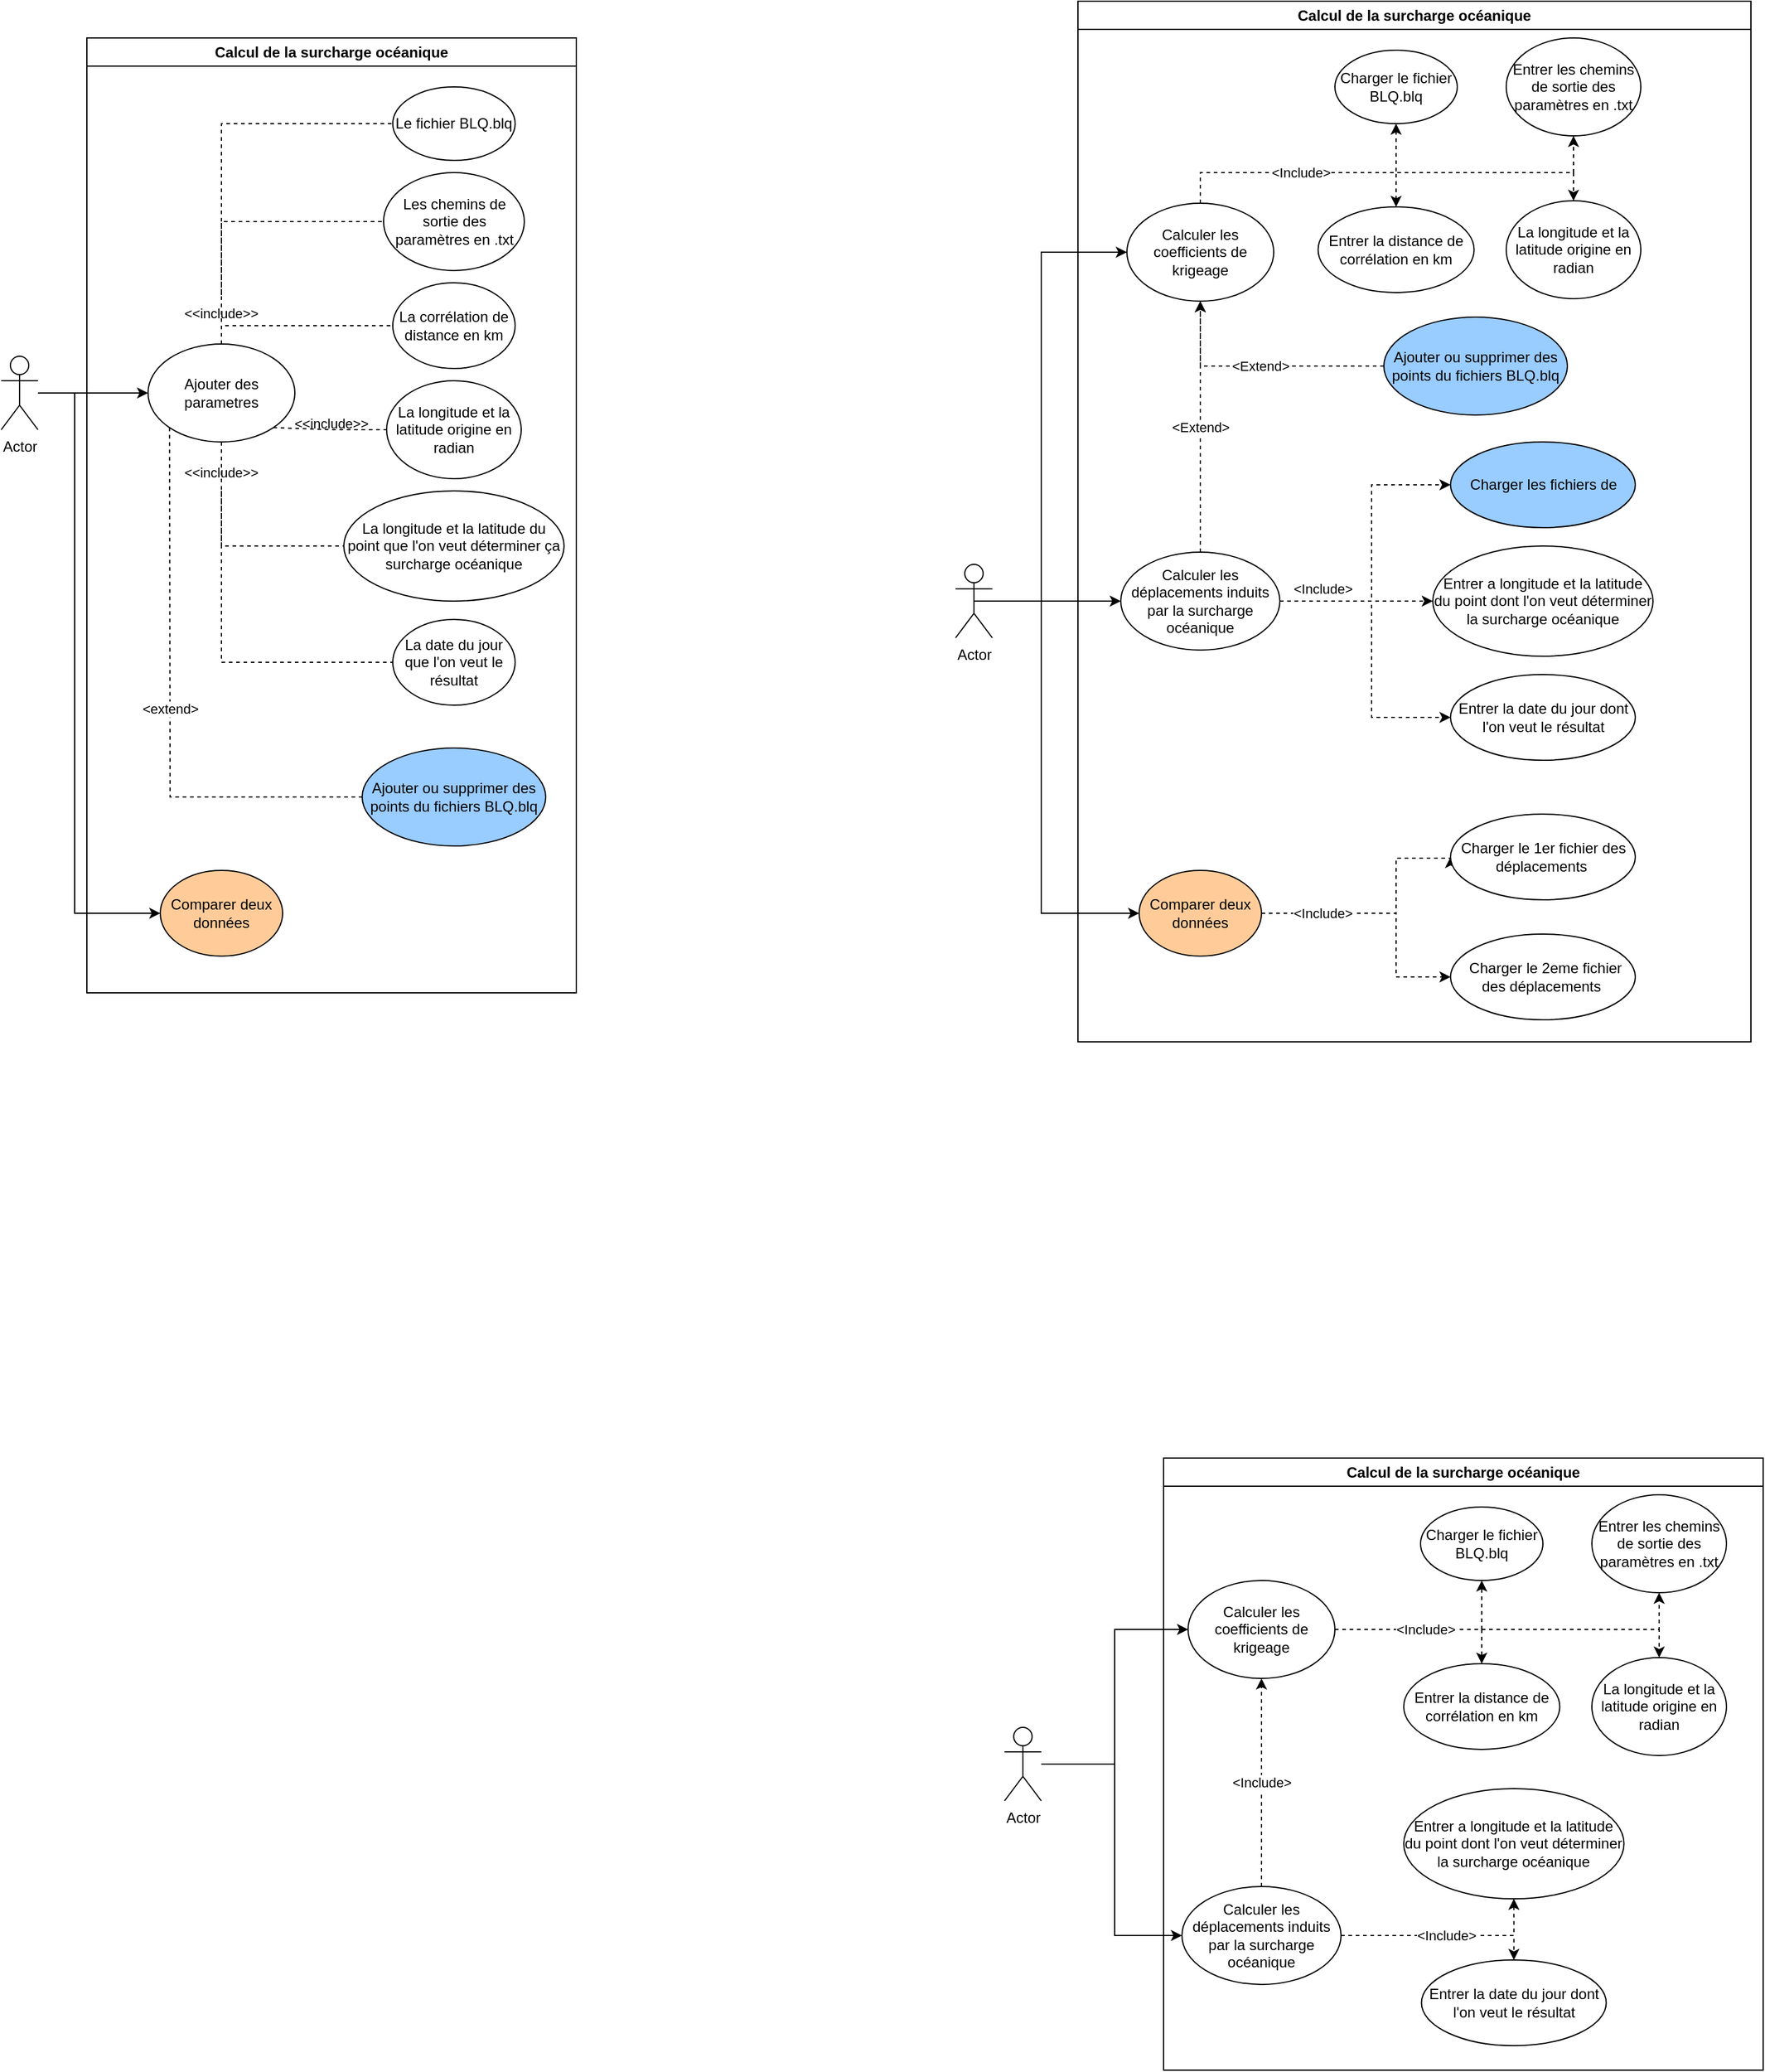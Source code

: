 <mxfile version="20.6.0" type="github">
  <diagram id="sYHyCNx4WKxojQXzPekd" name="Page-1">
    <mxGraphModel dx="1422" dy="762" grid="1" gridSize="10" guides="1" tooltips="1" connect="1" arrows="1" fold="1" page="1" pageScale="1" pageWidth="827" pageHeight="1169" math="0" shadow="0">
      <root>
        <mxCell id="0" />
        <mxCell id="1" parent="0" />
        <mxCell id="pj0DbOwcFsnZvKkg855B-3" value="Calcul de la surcharge océanique" style="swimlane;whiteSpace=wrap;html=1;fillColor=#FFFFFF;" parent="1" vertex="1">
          <mxGeometry x="130" y="40" width="400" height="780" as="geometry" />
        </mxCell>
        <mxCell id="pj0DbOwcFsnZvKkg855B-7" value="Le fichier BLQ.blq" style="ellipse;whiteSpace=wrap;html=1;" parent="pj0DbOwcFsnZvKkg855B-3" vertex="1">
          <mxGeometry x="250" y="40" width="100" height="60" as="geometry" />
        </mxCell>
        <mxCell id="pj0DbOwcFsnZvKkg855B-8" value="La corrélation de distance en km" style="ellipse;whiteSpace=wrap;html=1;" parent="pj0DbOwcFsnZvKkg855B-3" vertex="1">
          <mxGeometry x="250" y="200" width="100" height="70" as="geometry" />
        </mxCell>
        <mxCell id="pj0DbOwcFsnZvKkg855B-9" value="La longitude et la latitude origine en radian" style="ellipse;whiteSpace=wrap;html=1;" parent="pj0DbOwcFsnZvKkg855B-3" vertex="1">
          <mxGeometry x="245" y="280" width="110" height="80" as="geometry" />
        </mxCell>
        <mxCell id="pj0DbOwcFsnZvKkg855B-12" value="La date du jour que l&#39;on veut le résultat" style="ellipse;whiteSpace=wrap;html=1;" parent="pj0DbOwcFsnZvKkg855B-3" vertex="1">
          <mxGeometry x="250" y="475" width="100" height="70" as="geometry" />
        </mxCell>
        <mxCell id="pj0DbOwcFsnZvKkg855B-13" value="Comparer deux données" style="ellipse;whiteSpace=wrap;html=1;fillColor=#FFCC99;" parent="pj0DbOwcFsnZvKkg855B-3" vertex="1">
          <mxGeometry x="60" y="680" width="100" height="70" as="geometry" />
        </mxCell>
        <mxCell id="pj0DbOwcFsnZvKkg855B-10" value="Les chemins de sortie des paramètres en .txt" style="ellipse;whiteSpace=wrap;html=1;" parent="pj0DbOwcFsnZvKkg855B-3" vertex="1">
          <mxGeometry x="242.5" y="110" width="115" height="80" as="geometry" />
        </mxCell>
        <mxCell id="pj0DbOwcFsnZvKkg855B-11" value="La longitude et la latitude du point que l&#39;on veut déterminer ça surcharge océanique" style="ellipse;whiteSpace=wrap;html=1;" parent="pj0DbOwcFsnZvKkg855B-3" vertex="1">
          <mxGeometry x="210" y="370" width="180" height="90" as="geometry" />
        </mxCell>
        <mxCell id="pj0DbOwcFsnZvKkg855B-20" value="Ajouter des parametres" style="ellipse;whiteSpace=wrap;html=1;fillColor=#FFFFFF;" parent="pj0DbOwcFsnZvKkg855B-3" vertex="1">
          <mxGeometry x="50" y="250" width="120" height="80" as="geometry" />
        </mxCell>
        <mxCell id="pj0DbOwcFsnZvKkg855B-24" value="" style="endArrow=none;dashed=1;html=1;rounded=0;labelBackgroundColor=default;strokeColor=default;fontFamily=Helvetica;fontSize=11;fontColor=default;shape=connector;exitX=0.5;exitY=0;exitDx=0;exitDy=0;entryX=0;entryY=0.5;entryDx=0;entryDy=0;" parent="pj0DbOwcFsnZvKkg855B-3" source="pj0DbOwcFsnZvKkg855B-20" target="pj0DbOwcFsnZvKkg855B-10" edge="1">
          <mxGeometry width="50" height="50" relative="1" as="geometry">
            <mxPoint x="120" y="420" as="sourcePoint" />
            <mxPoint x="240" y="150" as="targetPoint" />
            <Array as="points">
              <mxPoint x="110" y="150" />
            </Array>
          </mxGeometry>
        </mxCell>
        <mxCell id="pj0DbOwcFsnZvKkg855B-30" value="" style="endArrow=none;dashed=1;html=1;rounded=0;labelBackgroundColor=default;strokeColor=default;fontFamily=Helvetica;fontSize=11;fontColor=default;shape=connector;entryX=0;entryY=0.5;entryDx=0;entryDy=0;exitX=0.5;exitY=0;exitDx=0;exitDy=0;startArrow=none;" parent="pj0DbOwcFsnZvKkg855B-3" source="pj0DbOwcFsnZvKkg855B-29" target="pj0DbOwcFsnZvKkg855B-7" edge="1">
          <mxGeometry width="50" height="50" relative="1" as="geometry">
            <mxPoint x="170" y="290" as="sourcePoint" />
            <mxPoint x="290" y="200" as="targetPoint" />
            <Array as="points">
              <mxPoint x="110" y="70" />
            </Array>
          </mxGeometry>
        </mxCell>
        <mxCell id="pj0DbOwcFsnZvKkg855B-25" value="" style="endArrow=none;dashed=1;html=1;rounded=0;labelBackgroundColor=default;strokeColor=default;fontFamily=Helvetica;fontSize=11;fontColor=default;shape=connector;entryX=0;entryY=0.5;entryDx=0;entryDy=0;exitX=0.5;exitY=0;exitDx=0;exitDy=0;" parent="pj0DbOwcFsnZvKkg855B-3" source="pj0DbOwcFsnZvKkg855B-20" target="pj0DbOwcFsnZvKkg855B-8" edge="1">
          <mxGeometry width="50" height="50" relative="1" as="geometry">
            <mxPoint x="170" y="290" as="sourcePoint" />
            <mxPoint x="250" y="160" as="targetPoint" />
            <Array as="points">
              <mxPoint x="110" y="235" />
            </Array>
          </mxGeometry>
        </mxCell>
        <mxCell id="pj0DbOwcFsnZvKkg855B-29" value="&amp;lt;&amp;lt;include&amp;gt;&amp;gt;" style="text;html=1;strokeColor=none;fillColor=none;align=center;verticalAlign=middle;whiteSpace=wrap;rounded=0;fontFamily=Helvetica;fontSize=11;fontColor=default;" parent="pj0DbOwcFsnZvKkg855B-3" vertex="1">
          <mxGeometry x="80" y="210" width="60" height="30" as="geometry" />
        </mxCell>
        <mxCell id="pj0DbOwcFsnZvKkg855B-28" value="" style="endArrow=none;dashed=1;html=1;rounded=0;labelBackgroundColor=default;strokeColor=default;fontFamily=Helvetica;fontSize=11;fontColor=default;shape=connector;entryX=0;entryY=0.5;entryDx=0;entryDy=0;exitX=0.5;exitY=1;exitDx=0;exitDy=0;" parent="pj0DbOwcFsnZvKkg855B-3" source="pj0DbOwcFsnZvKkg855B-20" target="pj0DbOwcFsnZvKkg855B-12" edge="1">
          <mxGeometry width="50" height="50" relative="1" as="geometry">
            <mxPoint x="170" y="290" as="sourcePoint" />
            <mxPoint x="280" y="190" as="targetPoint" />
            <Array as="points">
              <mxPoint x="110" y="510" />
            </Array>
          </mxGeometry>
        </mxCell>
        <mxCell id="pj0DbOwcFsnZvKkg855B-27" value="" style="endArrow=none;dashed=1;html=1;rounded=0;labelBackgroundColor=default;strokeColor=default;fontFamily=Helvetica;fontSize=11;fontColor=default;shape=connector;entryX=0;entryY=0.5;entryDx=0;entryDy=0;exitX=0.5;exitY=1;exitDx=0;exitDy=0;startArrow=none;" parent="pj0DbOwcFsnZvKkg855B-3" source="pj0DbOwcFsnZvKkg855B-32" target="pj0DbOwcFsnZvKkg855B-11" edge="1">
          <mxGeometry width="50" height="50" relative="1" as="geometry">
            <mxPoint x="170" y="290" as="sourcePoint" />
            <mxPoint x="270" y="180" as="targetPoint" />
            <Array as="points">
              <mxPoint x="110" y="415" />
            </Array>
          </mxGeometry>
        </mxCell>
        <mxCell id="pj0DbOwcFsnZvKkg855B-26" value="" style="endArrow=none;dashed=1;html=1;rounded=0;labelBackgroundColor=default;strokeColor=default;fontFamily=Helvetica;fontSize=11;fontColor=default;shape=connector;entryX=0;entryY=0.5;entryDx=0;entryDy=0;exitX=1;exitY=1;exitDx=0;exitDy=0;" parent="pj0DbOwcFsnZvKkg855B-3" source="pj0DbOwcFsnZvKkg855B-20" target="pj0DbOwcFsnZvKkg855B-9" edge="1">
          <mxGeometry width="50" height="50" relative="1" as="geometry">
            <mxPoint x="170" y="290" as="sourcePoint" />
            <mxPoint x="260" y="170" as="targetPoint" />
            <Array as="points">
              <mxPoint x="200" y="320" />
            </Array>
          </mxGeometry>
        </mxCell>
        <mxCell id="pj0DbOwcFsnZvKkg855B-32" value="&amp;lt;&amp;lt;include&amp;gt;&amp;gt;" style="text;html=1;strokeColor=none;fillColor=none;align=center;verticalAlign=middle;whiteSpace=wrap;rounded=0;fontFamily=Helvetica;fontSize=11;fontColor=default;" parent="pj0DbOwcFsnZvKkg855B-3" vertex="1">
          <mxGeometry x="80" y="340" width="60" height="30" as="geometry" />
        </mxCell>
        <mxCell id="pj0DbOwcFsnZvKkg855B-34" value="&amp;lt;&amp;lt;include&amp;gt;&amp;gt;" style="text;html=1;strokeColor=none;fillColor=none;align=center;verticalAlign=middle;whiteSpace=wrap;rounded=0;fontFamily=Helvetica;fontSize=11;fontColor=default;" parent="pj0DbOwcFsnZvKkg855B-3" vertex="1">
          <mxGeometry x="170" y="300" width="60" height="30" as="geometry" />
        </mxCell>
        <mxCell id="klOkSnwJqf_E_e4HyKWz-1" value="Ajouter ou supprimer des points du fichiers BLQ.blq" style="ellipse;whiteSpace=wrap;html=1;fillColor=#99CCFF;" parent="pj0DbOwcFsnZvKkg855B-3" vertex="1">
          <mxGeometry x="225" y="580" width="150" height="80" as="geometry" />
        </mxCell>
        <mxCell id="klOkSnwJqf_E_e4HyKWz-4" value="&amp;lt;extend&amp;gt;" style="endArrow=none;dashed=1;html=1;strokeWidth=1;rounded=0;entryX=0;entryY=0.5;entryDx=0;entryDy=0;exitX=0;exitY=1;exitDx=0;exitDy=0;" parent="pj0DbOwcFsnZvKkg855B-3" source="pj0DbOwcFsnZvKkg855B-20" target="klOkSnwJqf_E_e4HyKWz-1" edge="1">
          <mxGeometry width="50" height="50" relative="1" as="geometry">
            <mxPoint x="260" y="430" as="sourcePoint" />
            <mxPoint x="310" y="380" as="targetPoint" />
            <Array as="points">
              <mxPoint x="68" y="620" />
            </Array>
          </mxGeometry>
        </mxCell>
        <mxCell id="pj0DbOwcFsnZvKkg855B-21" style="edgeStyle=orthogonalEdgeStyle;rounded=0;orthogonalLoop=1;jettySize=auto;html=1;entryX=0;entryY=0.5;entryDx=0;entryDy=0;" parent="1" source="pj0DbOwcFsnZvKkg855B-4" target="pj0DbOwcFsnZvKkg855B-20" edge="1">
          <mxGeometry relative="1" as="geometry" />
        </mxCell>
        <mxCell id="pj0DbOwcFsnZvKkg855B-22" style="edgeStyle=orthogonalEdgeStyle;rounded=0;orthogonalLoop=1;jettySize=auto;html=1;entryX=0;entryY=0.5;entryDx=0;entryDy=0;" parent="1" source="pj0DbOwcFsnZvKkg855B-4" target="pj0DbOwcFsnZvKkg855B-13" edge="1">
          <mxGeometry relative="1" as="geometry">
            <Array as="points">
              <mxPoint x="120" y="330" />
              <mxPoint x="120" y="755" />
            </Array>
          </mxGeometry>
        </mxCell>
        <mxCell id="pj0DbOwcFsnZvKkg855B-4" value="Actor" style="shape=umlActor;verticalLabelPosition=bottom;verticalAlign=top;html=1;outlineConnect=0;" parent="1" vertex="1">
          <mxGeometry x="60" y="300" width="30" height="60" as="geometry" />
        </mxCell>
        <mxCell id="1NE5uKOzJmtaYLGtLC1y-1" value="Calcul de la surcharge océanique" style="swimlane;whiteSpace=wrap;html=1;fillColor=#FFFFFF;" vertex="1" parent="1">
          <mxGeometry x="940" y="10" width="550" height="850" as="geometry" />
        </mxCell>
        <mxCell id="1NE5uKOzJmtaYLGtLC1y-2" value="Charger le fichier BLQ.blq" style="ellipse;whiteSpace=wrap;html=1;" vertex="1" parent="1NE5uKOzJmtaYLGtLC1y-1">
          <mxGeometry x="210" y="40" width="100" height="60" as="geometry" />
        </mxCell>
        <mxCell id="1NE5uKOzJmtaYLGtLC1y-3" value="Entrer la distance de corrélation en km" style="ellipse;whiteSpace=wrap;html=1;" vertex="1" parent="1NE5uKOzJmtaYLGtLC1y-1">
          <mxGeometry x="196.25" y="168" width="127.5" height="70" as="geometry" />
        </mxCell>
        <mxCell id="1NE5uKOzJmtaYLGtLC1y-4" value="La longitude et la latitude origine en radian" style="ellipse;whiteSpace=wrap;html=1;" vertex="1" parent="1NE5uKOzJmtaYLGtLC1y-1">
          <mxGeometry x="350" y="163" width="110" height="80" as="geometry" />
        </mxCell>
        <mxCell id="1NE5uKOzJmtaYLGtLC1y-5" value="Entrer la date du jour dont l&#39;on veut le résultat" style="ellipse;whiteSpace=wrap;html=1;" vertex="1" parent="1NE5uKOzJmtaYLGtLC1y-1">
          <mxGeometry x="304.5" y="550" width="151" height="70" as="geometry" />
        </mxCell>
        <mxCell id="1NE5uKOzJmtaYLGtLC1y-51" style="edgeStyle=orthogonalEdgeStyle;rounded=0;orthogonalLoop=1;jettySize=auto;html=1;exitX=1;exitY=0.5;exitDx=0;exitDy=0;entryX=0;entryY=0.5;entryDx=0;entryDy=0;dashed=1;" edge="1" parent="1NE5uKOzJmtaYLGtLC1y-1" source="1NE5uKOzJmtaYLGtLC1y-6" target="1NE5uKOzJmtaYLGtLC1y-48">
          <mxGeometry relative="1" as="geometry">
            <Array as="points">
              <mxPoint x="260" y="745" />
              <mxPoint x="260" y="797" />
            </Array>
          </mxGeometry>
        </mxCell>
        <mxCell id="1NE5uKOzJmtaYLGtLC1y-52" value="&amp;lt;Include&amp;gt;" style="edgeStyle=orthogonalEdgeStyle;rounded=0;orthogonalLoop=1;jettySize=auto;html=1;exitX=1;exitY=0.5;exitDx=0;exitDy=0;entryX=0;entryY=0.5;entryDx=0;entryDy=0;dashed=1;" edge="1" parent="1NE5uKOzJmtaYLGtLC1y-1" source="1NE5uKOzJmtaYLGtLC1y-6" target="1NE5uKOzJmtaYLGtLC1y-47">
          <mxGeometry x="-0.499" relative="1" as="geometry">
            <Array as="points">
              <mxPoint x="260" y="745" />
              <mxPoint x="260" y="700" />
              <mxPoint x="305" y="700" />
            </Array>
            <mxPoint as="offset" />
          </mxGeometry>
        </mxCell>
        <mxCell id="1NE5uKOzJmtaYLGtLC1y-6" value="Comparer deux données" style="ellipse;whiteSpace=wrap;html=1;fillColor=#FFCC99;" vertex="1" parent="1NE5uKOzJmtaYLGtLC1y-1">
          <mxGeometry x="50" y="710" width="100" height="70" as="geometry" />
        </mxCell>
        <mxCell id="1NE5uKOzJmtaYLGtLC1y-7" value="Entrer les chemins de sortie des paramètres en .txt" style="ellipse;whiteSpace=wrap;html=1;" vertex="1" parent="1NE5uKOzJmtaYLGtLC1y-1">
          <mxGeometry x="350" y="30" width="110" height="80" as="geometry" />
        </mxCell>
        <mxCell id="1NE5uKOzJmtaYLGtLC1y-8" value="Entrer a longitude et la latitude du point dont l&#39;on veut déterminer la surcharge océanique" style="ellipse;whiteSpace=wrap;html=1;" vertex="1" parent="1NE5uKOzJmtaYLGtLC1y-1">
          <mxGeometry x="290" y="445" width="180" height="90" as="geometry" />
        </mxCell>
        <mxCell id="1NE5uKOzJmtaYLGtLC1y-32" style="edgeStyle=orthogonalEdgeStyle;rounded=0;orthogonalLoop=1;jettySize=auto;html=1;exitX=0.5;exitY=0;exitDx=0;exitDy=0;dashed=1;" edge="1" parent="1NE5uKOzJmtaYLGtLC1y-1" source="1NE5uKOzJmtaYLGtLC1y-9" target="1NE5uKOzJmtaYLGtLC1y-7">
          <mxGeometry relative="1" as="geometry">
            <Array as="points">
              <mxPoint x="100" y="140" />
              <mxPoint x="405" y="140" />
            </Array>
          </mxGeometry>
        </mxCell>
        <mxCell id="1NE5uKOzJmtaYLGtLC1y-33" style="edgeStyle=orthogonalEdgeStyle;rounded=0;orthogonalLoop=1;jettySize=auto;html=1;exitX=0.5;exitY=0;exitDx=0;exitDy=0;entryX=0.5;entryY=0;entryDx=0;entryDy=0;dashed=1;" edge="1" parent="1NE5uKOzJmtaYLGtLC1y-1" source="1NE5uKOzJmtaYLGtLC1y-9" target="1NE5uKOzJmtaYLGtLC1y-4">
          <mxGeometry relative="1" as="geometry">
            <Array as="points">
              <mxPoint x="100" y="140" />
              <mxPoint x="405" y="140" />
            </Array>
          </mxGeometry>
        </mxCell>
        <mxCell id="1NE5uKOzJmtaYLGtLC1y-34" style="edgeStyle=orthogonalEdgeStyle;rounded=0;orthogonalLoop=1;jettySize=auto;html=1;exitX=0.5;exitY=0;exitDx=0;exitDy=0;entryX=0.5;entryY=1;entryDx=0;entryDy=0;dashed=1;" edge="1" parent="1NE5uKOzJmtaYLGtLC1y-1" source="1NE5uKOzJmtaYLGtLC1y-9" target="1NE5uKOzJmtaYLGtLC1y-2">
          <mxGeometry relative="1" as="geometry">
            <Array as="points">
              <mxPoint x="100" y="140" />
              <mxPoint x="260" y="140" />
            </Array>
          </mxGeometry>
        </mxCell>
        <mxCell id="1NE5uKOzJmtaYLGtLC1y-35" value="&amp;lt;Include&amp;gt;" style="edgeStyle=orthogonalEdgeStyle;rounded=0;orthogonalLoop=1;jettySize=auto;html=1;exitX=0.5;exitY=0;exitDx=0;exitDy=0;entryX=0.5;entryY=0;entryDx=0;entryDy=0;dashed=1;" edge="1" parent="1NE5uKOzJmtaYLGtLC1y-1" source="1NE5uKOzJmtaYLGtLC1y-9" target="1NE5uKOzJmtaYLGtLC1y-3">
          <mxGeometry relative="1" as="geometry">
            <Array as="points">
              <mxPoint x="100" y="140" />
              <mxPoint x="260" y="140" />
            </Array>
          </mxGeometry>
        </mxCell>
        <mxCell id="1NE5uKOzJmtaYLGtLC1y-9" value="Calculer les coefficients de krigeage" style="ellipse;whiteSpace=wrap;html=1;fillColor=#FFFFFF;" vertex="1" parent="1NE5uKOzJmtaYLGtLC1y-1">
          <mxGeometry x="40" y="165" width="120" height="80" as="geometry" />
        </mxCell>
        <mxCell id="1NE5uKOzJmtaYLGtLC1y-36" value="&amp;lt;Extend&amp;gt;" style="edgeStyle=orthogonalEdgeStyle;rounded=0;orthogonalLoop=1;jettySize=auto;html=1;exitX=0;exitY=0.5;exitDx=0;exitDy=0;entryX=0.5;entryY=1;entryDx=0;entryDy=0;dashed=1;" edge="1" parent="1NE5uKOzJmtaYLGtLC1y-1" source="1NE5uKOzJmtaYLGtLC1y-19" target="1NE5uKOzJmtaYLGtLC1y-9">
          <mxGeometry relative="1" as="geometry" />
        </mxCell>
        <mxCell id="1NE5uKOzJmtaYLGtLC1y-19" value="Ajouter ou supprimer des points du fichiers BLQ.blq" style="ellipse;whiteSpace=wrap;html=1;fillColor=#99CCFF;" vertex="1" parent="1NE5uKOzJmtaYLGtLC1y-1">
          <mxGeometry x="250" y="258" width="150" height="80" as="geometry" />
        </mxCell>
        <mxCell id="1NE5uKOzJmtaYLGtLC1y-40" value="&amp;lt;Extend&amp;gt;" style="edgeStyle=orthogonalEdgeStyle;rounded=0;orthogonalLoop=1;jettySize=auto;html=1;exitX=0.5;exitY=0;exitDx=0;exitDy=0;entryX=0.5;entryY=1;entryDx=0;entryDy=0;dashed=1;" edge="1" parent="1NE5uKOzJmtaYLGtLC1y-1" source="1NE5uKOzJmtaYLGtLC1y-28" target="1NE5uKOzJmtaYLGtLC1y-9">
          <mxGeometry relative="1" as="geometry" />
        </mxCell>
        <mxCell id="1NE5uKOzJmtaYLGtLC1y-43" value="&amp;lt;Include&amp;gt;" style="edgeStyle=orthogonalEdgeStyle;rounded=0;orthogonalLoop=1;jettySize=auto;html=1;exitX=1;exitY=0.5;exitDx=0;exitDy=0;entryX=0;entryY=0.5;entryDx=0;entryDy=0;dashed=1;" edge="1" parent="1NE5uKOzJmtaYLGtLC1y-1" source="1NE5uKOzJmtaYLGtLC1y-28" target="1NE5uKOzJmtaYLGtLC1y-39">
          <mxGeometry x="-0.702" y="10" relative="1" as="geometry">
            <Array as="points">
              <mxPoint x="240" y="490" />
              <mxPoint x="240" y="395" />
            </Array>
            <mxPoint as="offset" />
          </mxGeometry>
        </mxCell>
        <mxCell id="1NE5uKOzJmtaYLGtLC1y-44" style="edgeStyle=orthogonalEdgeStyle;rounded=0;orthogonalLoop=1;jettySize=auto;html=1;exitX=1;exitY=0.5;exitDx=0;exitDy=0;entryX=0;entryY=0.5;entryDx=0;entryDy=0;dashed=1;" edge="1" parent="1NE5uKOzJmtaYLGtLC1y-1" source="1NE5uKOzJmtaYLGtLC1y-28" target="1NE5uKOzJmtaYLGtLC1y-5">
          <mxGeometry relative="1" as="geometry">
            <Array as="points">
              <mxPoint x="240" y="490" />
              <mxPoint x="240" y="585" />
            </Array>
          </mxGeometry>
        </mxCell>
        <mxCell id="1NE5uKOzJmtaYLGtLC1y-45" style="edgeStyle=orthogonalEdgeStyle;rounded=0;orthogonalLoop=1;jettySize=auto;html=1;exitX=1;exitY=0.5;exitDx=0;exitDy=0;entryX=0;entryY=0.5;entryDx=0;entryDy=0;dashed=1;" edge="1" parent="1NE5uKOzJmtaYLGtLC1y-1" source="1NE5uKOzJmtaYLGtLC1y-28" target="1NE5uKOzJmtaYLGtLC1y-8">
          <mxGeometry relative="1" as="geometry" />
        </mxCell>
        <mxCell id="1NE5uKOzJmtaYLGtLC1y-28" value="Calculer les déplacements induits par la surcharge océanique" style="ellipse;whiteSpace=wrap;html=1;fillColor=#FFFFFF;" vertex="1" parent="1NE5uKOzJmtaYLGtLC1y-1">
          <mxGeometry x="35" y="450" width="130" height="80" as="geometry" />
        </mxCell>
        <mxCell id="1NE5uKOzJmtaYLGtLC1y-39" value="Charger les fichiers de" style="ellipse;whiteSpace=wrap;html=1;fillColor=#99CCFF;strokeColor=#000000;" vertex="1" parent="1NE5uKOzJmtaYLGtLC1y-1">
          <mxGeometry x="304.5" y="360" width="151" height="70" as="geometry" />
        </mxCell>
        <mxCell id="1NE5uKOzJmtaYLGtLC1y-47" value="Charger le 1er fichier des déplacements&amp;nbsp;" style="ellipse;whiteSpace=wrap;html=1;" vertex="1" parent="1NE5uKOzJmtaYLGtLC1y-1">
          <mxGeometry x="304.5" y="664" width="151" height="70" as="geometry" />
        </mxCell>
        <mxCell id="1NE5uKOzJmtaYLGtLC1y-48" value="&amp;nbsp;Charger le 2eme fichier des déplacements&amp;nbsp;" style="ellipse;whiteSpace=wrap;html=1;" vertex="1" parent="1NE5uKOzJmtaYLGtLC1y-1">
          <mxGeometry x="304.5" y="762" width="151" height="70" as="geometry" />
        </mxCell>
        <mxCell id="1NE5uKOzJmtaYLGtLC1y-21" style="edgeStyle=orthogonalEdgeStyle;rounded=0;orthogonalLoop=1;jettySize=auto;html=1;entryX=0;entryY=0.5;entryDx=0;entryDy=0;" edge="1" parent="1" source="1NE5uKOzJmtaYLGtLC1y-23" target="1NE5uKOzJmtaYLGtLC1y-9">
          <mxGeometry relative="1" as="geometry">
            <Array as="points">
              <mxPoint x="910" y="500" />
              <mxPoint x="910" y="215" />
            </Array>
          </mxGeometry>
        </mxCell>
        <mxCell id="1NE5uKOzJmtaYLGtLC1y-30" style="edgeStyle=orthogonalEdgeStyle;rounded=0;orthogonalLoop=1;jettySize=auto;html=1;entryX=0;entryY=0.5;entryDx=0;entryDy=0;" edge="1" parent="1" source="1NE5uKOzJmtaYLGtLC1y-23" target="1NE5uKOzJmtaYLGtLC1y-28">
          <mxGeometry relative="1" as="geometry" />
        </mxCell>
        <mxCell id="1NE5uKOzJmtaYLGtLC1y-49" style="edgeStyle=orthogonalEdgeStyle;rounded=0;orthogonalLoop=1;jettySize=auto;html=1;exitX=0.5;exitY=0.5;exitDx=0;exitDy=0;exitPerimeter=0;entryX=0;entryY=0.5;entryDx=0;entryDy=0;" edge="1" parent="1" source="1NE5uKOzJmtaYLGtLC1y-23" target="1NE5uKOzJmtaYLGtLC1y-6">
          <mxGeometry relative="1" as="geometry">
            <Array as="points">
              <mxPoint x="910" y="500" />
              <mxPoint x="910" y="755" />
            </Array>
          </mxGeometry>
        </mxCell>
        <mxCell id="1NE5uKOzJmtaYLGtLC1y-23" value="Actor" style="shape=umlActor;verticalLabelPosition=bottom;verticalAlign=top;html=1;outlineConnect=0;" vertex="1" parent="1">
          <mxGeometry x="840" y="470" width="30" height="60" as="geometry" />
        </mxCell>
        <mxCell id="1NE5uKOzJmtaYLGtLC1y-53" value="Calcul de la surcharge océanique" style="swimlane;whiteSpace=wrap;html=1;fillColor=#FFFFFF;" vertex="1" parent="1">
          <mxGeometry x="1010" y="1200" width="490" height="500" as="geometry" />
        </mxCell>
        <mxCell id="1NE5uKOzJmtaYLGtLC1y-54" value="Charger le fichier BLQ.blq" style="ellipse;whiteSpace=wrap;html=1;" vertex="1" parent="1NE5uKOzJmtaYLGtLC1y-53">
          <mxGeometry x="210" y="40" width="100" height="60" as="geometry" />
        </mxCell>
        <mxCell id="1NE5uKOzJmtaYLGtLC1y-55" value="Entrer la distance de corrélation en km" style="ellipse;whiteSpace=wrap;html=1;" vertex="1" parent="1NE5uKOzJmtaYLGtLC1y-53">
          <mxGeometry x="196.25" y="168" width="127.5" height="70" as="geometry" />
        </mxCell>
        <mxCell id="1NE5uKOzJmtaYLGtLC1y-56" value="La longitude et la latitude origine en radian" style="ellipse;whiteSpace=wrap;html=1;" vertex="1" parent="1NE5uKOzJmtaYLGtLC1y-53">
          <mxGeometry x="350" y="163" width="110" height="80" as="geometry" />
        </mxCell>
        <mxCell id="1NE5uKOzJmtaYLGtLC1y-57" value="Entrer la date du jour dont l&#39;on veut le résultat" style="ellipse;whiteSpace=wrap;html=1;" vertex="1" parent="1NE5uKOzJmtaYLGtLC1y-53">
          <mxGeometry x="210.75" y="410" width="151" height="70" as="geometry" />
        </mxCell>
        <mxCell id="1NE5uKOzJmtaYLGtLC1y-61" value="Entrer les chemins de sortie des paramètres en .txt" style="ellipse;whiteSpace=wrap;html=1;" vertex="1" parent="1NE5uKOzJmtaYLGtLC1y-53">
          <mxGeometry x="350" y="30" width="110" height="80" as="geometry" />
        </mxCell>
        <mxCell id="1NE5uKOzJmtaYLGtLC1y-62" value="Entrer a longitude et la latitude du point dont l&#39;on veut déterminer la surcharge océanique" style="ellipse;whiteSpace=wrap;html=1;" vertex="1" parent="1NE5uKOzJmtaYLGtLC1y-53">
          <mxGeometry x="196.25" y="270" width="180" height="90" as="geometry" />
        </mxCell>
        <mxCell id="1NE5uKOzJmtaYLGtLC1y-63" style="edgeStyle=orthogonalEdgeStyle;rounded=0;orthogonalLoop=1;jettySize=auto;html=1;exitX=1;exitY=0.5;exitDx=0;exitDy=0;dashed=1;" edge="1" parent="1NE5uKOzJmtaYLGtLC1y-53" source="1NE5uKOzJmtaYLGtLC1y-67" target="1NE5uKOzJmtaYLGtLC1y-61">
          <mxGeometry relative="1" as="geometry">
            <Array as="points">
              <mxPoint x="405" y="140" />
            </Array>
          </mxGeometry>
        </mxCell>
        <mxCell id="1NE5uKOzJmtaYLGtLC1y-64" style="edgeStyle=orthogonalEdgeStyle;rounded=0;orthogonalLoop=1;jettySize=auto;html=1;exitX=1;exitY=0.5;exitDx=0;exitDy=0;entryX=0.5;entryY=0;entryDx=0;entryDy=0;dashed=1;" edge="1" parent="1NE5uKOzJmtaYLGtLC1y-53" source="1NE5uKOzJmtaYLGtLC1y-67" target="1NE5uKOzJmtaYLGtLC1y-56">
          <mxGeometry relative="1" as="geometry">
            <Array as="points">
              <mxPoint x="405" y="140" />
            </Array>
          </mxGeometry>
        </mxCell>
        <mxCell id="1NE5uKOzJmtaYLGtLC1y-65" style="edgeStyle=orthogonalEdgeStyle;rounded=0;orthogonalLoop=1;jettySize=auto;html=1;exitX=1;exitY=0.5;exitDx=0;exitDy=0;entryX=0.5;entryY=1;entryDx=0;entryDy=0;dashed=1;" edge="1" parent="1NE5uKOzJmtaYLGtLC1y-53" source="1NE5uKOzJmtaYLGtLC1y-67" target="1NE5uKOzJmtaYLGtLC1y-54">
          <mxGeometry relative="1" as="geometry">
            <Array as="points">
              <mxPoint x="260" y="140" />
            </Array>
          </mxGeometry>
        </mxCell>
        <mxCell id="1NE5uKOzJmtaYLGtLC1y-66" value="&amp;lt;Include&amp;gt;" style="edgeStyle=orthogonalEdgeStyle;rounded=0;orthogonalLoop=1;jettySize=auto;html=1;exitX=1;exitY=0.5;exitDx=0;exitDy=0;entryX=0.5;entryY=0;entryDx=0;entryDy=0;dashed=1;" edge="1" parent="1NE5uKOzJmtaYLGtLC1y-53" source="1NE5uKOzJmtaYLGtLC1y-67" target="1NE5uKOzJmtaYLGtLC1y-55">
          <mxGeometry relative="1" as="geometry">
            <Array as="points">
              <mxPoint x="150" y="140" />
              <mxPoint x="260" y="140" />
            </Array>
          </mxGeometry>
        </mxCell>
        <mxCell id="1NE5uKOzJmtaYLGtLC1y-67" value="Calculer les coefficients de krigeage" style="ellipse;whiteSpace=wrap;html=1;fillColor=#FFFFFF;" vertex="1" parent="1NE5uKOzJmtaYLGtLC1y-53">
          <mxGeometry x="20" y="100" width="120" height="80" as="geometry" />
        </mxCell>
        <mxCell id="1NE5uKOzJmtaYLGtLC1y-72" style="edgeStyle=orthogonalEdgeStyle;rounded=0;orthogonalLoop=1;jettySize=auto;html=1;exitX=1;exitY=0.5;exitDx=0;exitDy=0;entryX=0.5;entryY=0;entryDx=0;entryDy=0;dashed=1;" edge="1" parent="1NE5uKOzJmtaYLGtLC1y-53" source="1NE5uKOzJmtaYLGtLC1y-74" target="1NE5uKOzJmtaYLGtLC1y-57">
          <mxGeometry relative="1" as="geometry">
            <Array as="points">
              <mxPoint x="286" y="390" />
            </Array>
          </mxGeometry>
        </mxCell>
        <mxCell id="1NE5uKOzJmtaYLGtLC1y-73" value="&amp;lt;Include&amp;gt;" style="edgeStyle=orthogonalEdgeStyle;rounded=0;orthogonalLoop=1;jettySize=auto;html=1;exitX=1;exitY=0.5;exitDx=0;exitDy=0;entryX=0.5;entryY=1;entryDx=0;entryDy=0;dashed=1;" edge="1" parent="1NE5uKOzJmtaYLGtLC1y-53" source="1NE5uKOzJmtaYLGtLC1y-74" target="1NE5uKOzJmtaYLGtLC1y-62">
          <mxGeometry relative="1" as="geometry" />
        </mxCell>
        <mxCell id="1NE5uKOzJmtaYLGtLC1y-82" value="&amp;lt;Include&amp;gt;" style="edgeStyle=orthogonalEdgeStyle;rounded=0;orthogonalLoop=1;jettySize=auto;html=1;exitX=0.5;exitY=0;exitDx=0;exitDy=0;entryX=0.5;entryY=1;entryDx=0;entryDy=0;dashed=1;" edge="1" parent="1NE5uKOzJmtaYLGtLC1y-53" source="1NE5uKOzJmtaYLGtLC1y-74" target="1NE5uKOzJmtaYLGtLC1y-67">
          <mxGeometry relative="1" as="geometry" />
        </mxCell>
        <mxCell id="1NE5uKOzJmtaYLGtLC1y-74" value="Calculer les déplacements induits par la surcharge océanique" style="ellipse;whiteSpace=wrap;html=1;fillColor=#FFFFFF;" vertex="1" parent="1NE5uKOzJmtaYLGtLC1y-53">
          <mxGeometry x="15" y="350" width="130" height="80" as="geometry" />
        </mxCell>
        <mxCell id="1NE5uKOzJmtaYLGtLC1y-78" style="edgeStyle=orthogonalEdgeStyle;rounded=0;orthogonalLoop=1;jettySize=auto;html=1;entryX=0;entryY=0.5;entryDx=0;entryDy=0;" edge="1" parent="1" source="1NE5uKOzJmtaYLGtLC1y-81" target="1NE5uKOzJmtaYLGtLC1y-67">
          <mxGeometry relative="1" as="geometry">
            <Array as="points">
              <mxPoint x="970" y="1450" />
              <mxPoint x="970" y="1340" />
            </Array>
          </mxGeometry>
        </mxCell>
        <mxCell id="1NE5uKOzJmtaYLGtLC1y-79" style="edgeStyle=orthogonalEdgeStyle;rounded=0;orthogonalLoop=1;jettySize=auto;html=1;entryX=0;entryY=0.5;entryDx=0;entryDy=0;" edge="1" parent="1" source="1NE5uKOzJmtaYLGtLC1y-81" target="1NE5uKOzJmtaYLGtLC1y-74">
          <mxGeometry relative="1" as="geometry">
            <Array as="points">
              <mxPoint x="970" y="1450" />
              <mxPoint x="970" y="1590" />
            </Array>
          </mxGeometry>
        </mxCell>
        <mxCell id="1NE5uKOzJmtaYLGtLC1y-81" value="Actor" style="shape=umlActor;verticalLabelPosition=bottom;verticalAlign=top;html=1;outlineConnect=0;" vertex="1" parent="1">
          <mxGeometry x="880" y="1420" width="30" height="60" as="geometry" />
        </mxCell>
      </root>
    </mxGraphModel>
  </diagram>
</mxfile>
